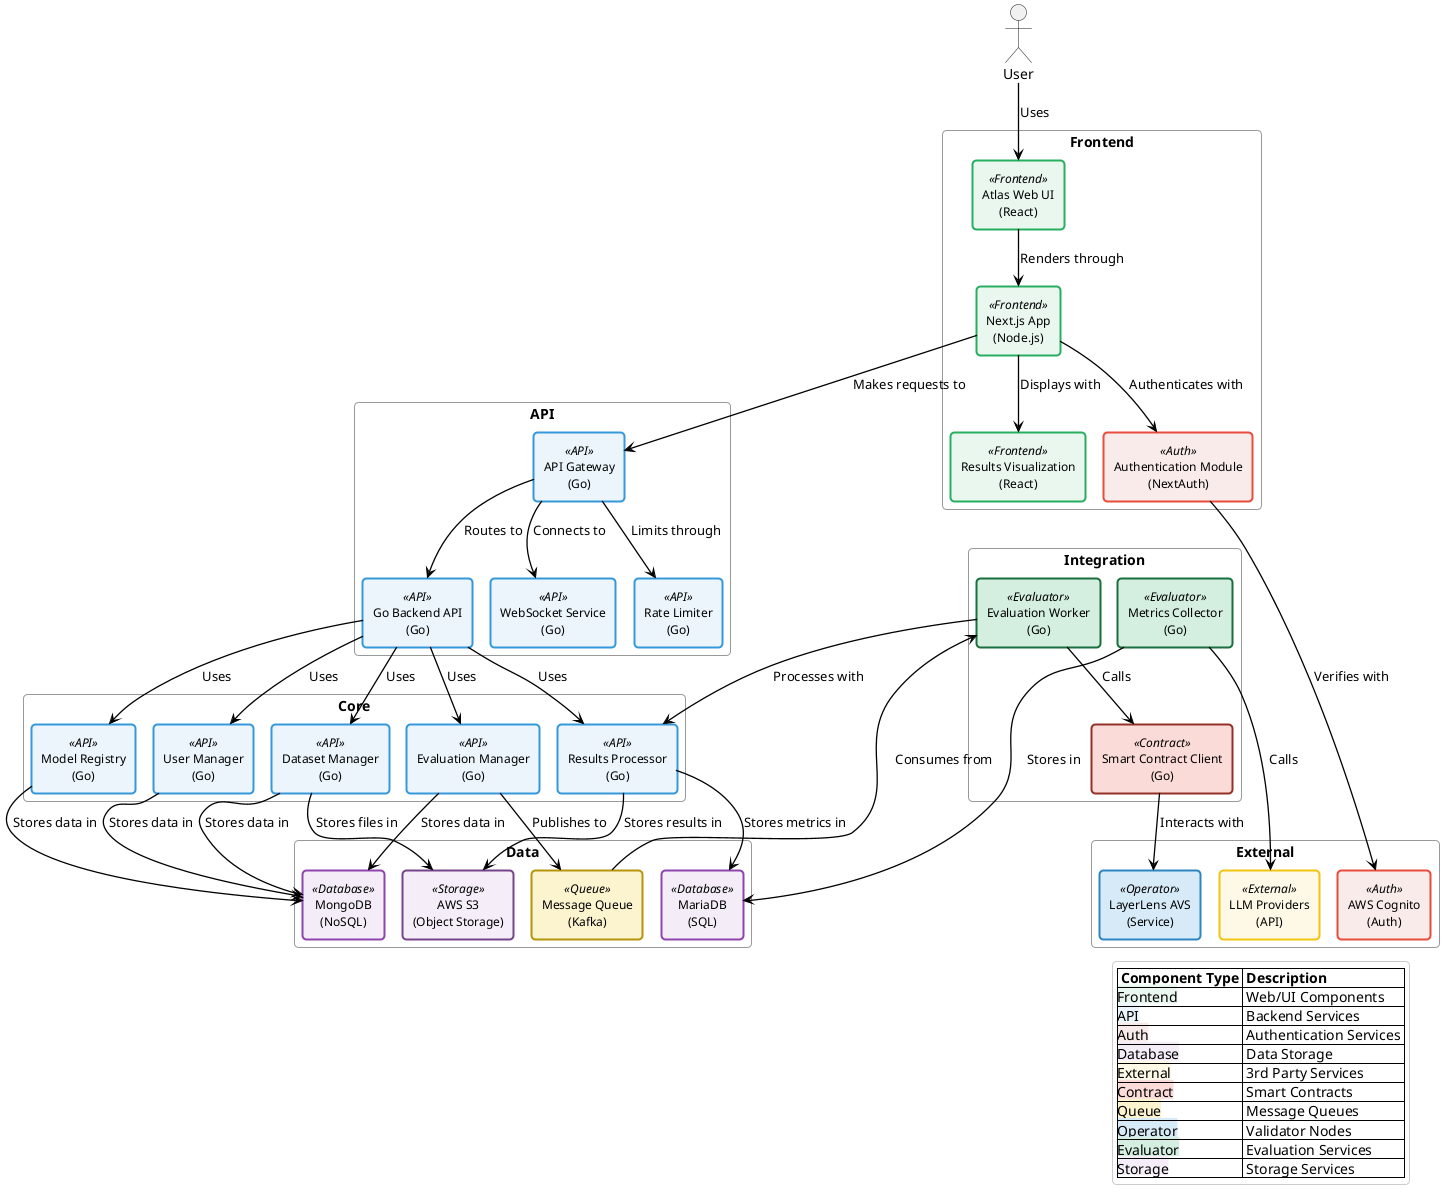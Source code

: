 @startuml atlas-architecture
!pragma layout smetana

' Define custom colors to match sequence diagrams
skinparam component<<Frontend>> {
  BackgroundColor #E9F7EF
  BorderColor #27AE60
  BorderThickness 2
}

skinparam component<<API>> {
  BackgroundColor #EBF5FB
  BorderColor #3498DB
  BorderThickness 2
}

skinparam component<<Auth>> {
  BackgroundColor #F9EBEA
  BorderColor #E74C3C
  BorderThickness 2
}

skinparam component<<Database>> {
  BackgroundColor #F4ECF7
  BorderColor #8E44AD
  BorderThickness 2
}

skinparam component<<External>> {
  BackgroundColor #FEF9E7
  BorderColor #F1C40F
  BorderThickness 2
}

skinparam component<<Contract>> {
  BackgroundColor #FADBD8
  BorderColor #943126
  BorderThickness 2
}

skinparam component<<Queue>> {
  BackgroundColor #FCF3CF
  BorderColor #B7950B
  BorderThickness 2
}

skinparam component<<Operator>> {
  BackgroundColor #D6EAF8
  BorderColor #2E86C1
  BorderThickness 2
}

skinparam component<<Evaluator>> {
  BackgroundColor #D4EFDF
  BorderColor #196F3D
  BorderThickness 2
}

skinparam component<<Storage>> {
  BackgroundColor #F5EEF8
  BorderColor #76448A
  BorderThickness 2
}

' Custom styling
skinparam ArrowColor #000000
skinparam ArrowThickness 1.3
skinparam defaultTextAlignment center
skinparam RoundCorner 8
skinparam titleFontSize 18
skinparam titleFontStyle bold
skinparam ComponentStyle rectangle
skinparam componentBorderThickness 1.5
skinparam componentFontSize 12
skinparam componentFontName Arial
skinparam PackageStyle rectangle
skinparam packageBackgroundColor transparent
skinparam packageBorderColor #999999
skinparam legendBackgroundColor #FFFFFF
skinparam legendBorderColor #CCCCCC
skinparam database<<Database>> {
  BackgroundColor #F4ECF7
  BorderColor #8E44AD
  BorderThickness 2
}

skinparam queue<<Queue>> {
  BackgroundColor #FCF3CF
  BorderColor #B7950B
  BorderThickness 2
}

actor "User" as user

package "Frontend" {
  [Atlas Web UI\n(React)] as web_ui <<Frontend>>
  [Next.js App\n(Node.js)] as nextjs <<Frontend>>
  [Authentication Module\n(NextAuth)] as auth <<Auth>>
  [Results Visualization\n(React)] as viz <<Frontend>>
}

package "API" {
  [API Gateway\n(Go)] as api_gw <<API>>
  [Go Backend API\n(Go)] as go_backend <<API>>
  [WebSocket Service\n(Go)] as websocket <<API>>
  [Rate Limiter\n(Go)] as rate_limiter <<API>>
}

package "Core" {
  [Evaluation Manager\n(Go)] as eval_manager <<API>>
  [Model Registry\n(Go)] as model_registry <<API>>
  [Dataset Manager\n(Go)] as dataset_manager <<API>>
  [User Manager\n(Go)] as user_manager <<API>>
  [Results Processor\n(Go)] as results_processor <<API>>
}

package "Integration" {
  [Evaluation Worker\n(Go)] as worker <<Evaluator>>
  [Smart Contract Client\n(Go)] as contract_client <<Contract>>
  [Metrics Collector\n(Go)] as metrics <<Evaluator>>
}

package "Data" {
  [MongoDB\n(NoSQL)] as mongodb <<Database>>
  [MariaDB\n(SQL)] as mariadb <<Database>>
  [AWS S3\n(Object Storage)] as s3 <<Storage>>
  [Message Queue\n(Kafka)] as queue <<Queue>>
}

package "External" {
  [AWS Cognito\n(Auth)] as cognito <<Auth>>
  [LayerLens AVS\n(Service)] as avs <<Operator>>
  [LLM Providers\n(API)] as llms <<External>>
}

user --> web_ui : Uses
web_ui --> nextjs : Renders through
nextjs --> auth : Authenticates with
nextjs --> viz : Displays with
nextjs --> api_gw : Makes requests to

auth --> cognito : Verifies with
api_gw --> go_backend : Routes to
api_gw --> websocket : Connects to
api_gw --> rate_limiter : Limits through

go_backend --> eval_manager : Uses
go_backend --> model_registry : Uses
go_backend --> dataset_manager : Uses
go_backend --> user_manager : Uses
go_backend --> results_processor : Uses

eval_manager --> mongodb : Stores data in
model_registry --> mongodb : Stores data in
dataset_manager --> mongodb : Stores data in
user_manager --> mongodb : Stores data in
results_processor --> mariadb : Stores metrics in

eval_manager --> queue : Publishes to
queue --> worker : Consumes from
worker --> contract_client : Calls
worker --> results_processor : Processes with
contract_client --> avs : Interacts with
metrics --> llms : Calls
metrics --> mariadb : Stores in

dataset_manager --> s3 : Stores files in
results_processor --> s3 : Stores results in

' Add color-coding legend
legend right
  |= Component Type |= Description |
  |<back:#E9F7EF><color:black>Frontend</color></back>| Web/UI Components |
  |<back:#EBF5FB><color:black>API</color></back>| Backend Services |
  |<back:#F9EBEA><color:black>Auth</color></back>| Authentication Services |
  |<back:#F4ECF7><color:black>Database</color></back>| Data Storage |
  |<back:#FEF9E7><color:black>External</color></back>| 3rd Party Services |
  |<back:#FADBD8><color:black>Contract</color></back>| Smart Contracts |
  |<back:#FCF3CF><color:black>Queue</color></back>| Message Queues |
  |<back:#D6EAF8><color:black>Operator</color></back>| Validator Nodes |
  |<back:#D4EFDF><color:black>Evaluator</color></back>| Evaluation Services |
  |<back:#F5EEF8><color:black>Storage</color></back>| Storage Services |
endlegend

@enduml
